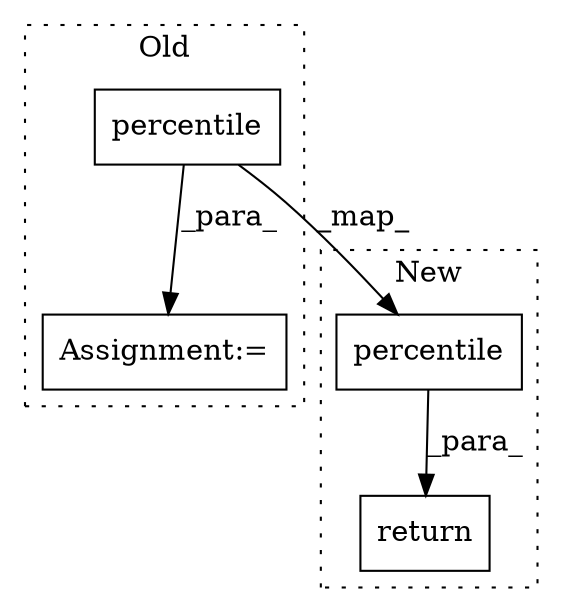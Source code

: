 digraph G {
subgraph cluster0 {
1 [label="percentile" a="32" s="7703,7736" l="11,1" shape="box"];
3 [label="Assignment:=" a="7" s="7696" l="1" shape="box"];
label = "Old";
style="dotted";
}
subgraph cluster1 {
2 [label="percentile" a="32" s="7826,7859" l="11,1" shape="box"];
4 [label="return" a="41" s="7813" l="7" shape="box"];
label = "New";
style="dotted";
}
1 -> 3 [label="_para_"];
1 -> 2 [label="_map_"];
2 -> 4 [label="_para_"];
}